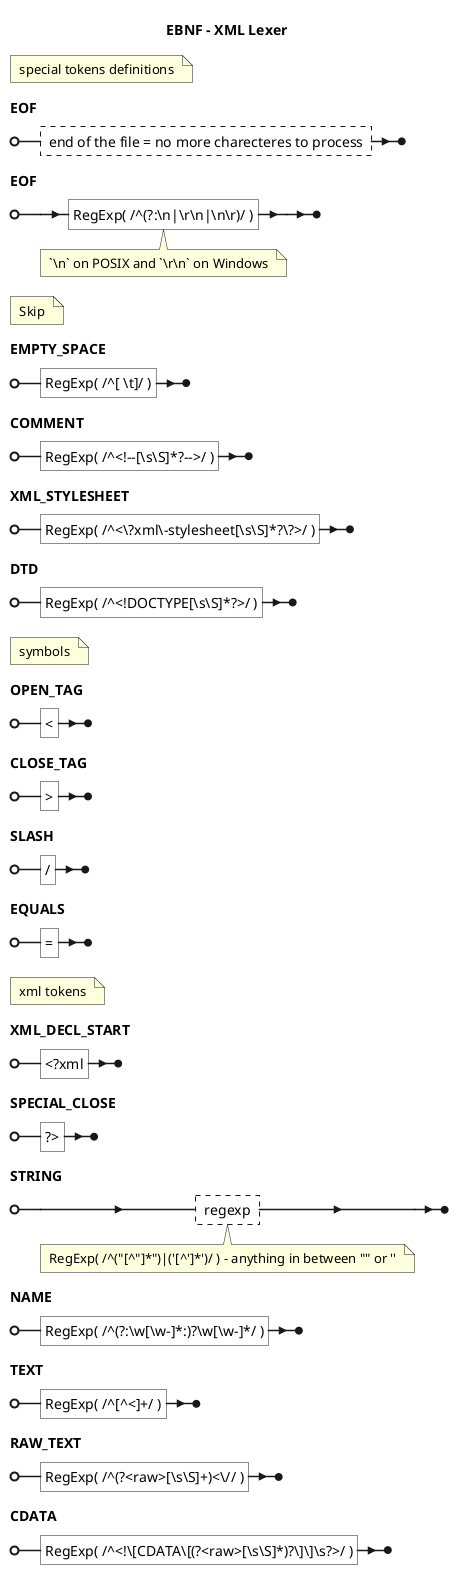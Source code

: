 @startebnf
title EBNF - XML Lexer

(* special tokens definitions *)

EOF = ? end of the file = no more charecteres to process ? ;

EOF = "RegExp( /^(?:\n|\r\n|\n\r)/ )" (* `\\n` on POSIX and `\\r\\n` on Windows *) ;

(* Skip *)

EMPTY_SPACE = "RegExp( /^[ \t]/ )" ;

COMMENT = "RegExp( /^<!--[\s\S]*?-->/ )" ;

XML_STYLESHEET = "RegExp( /^<\?xml\-stylesheet[\s\S]*?\?>/ )" ;

DTD =  "RegExp( /^<!DOCTYPE[\s\S]*?>/ )" ;


(* symbols *)

OPEN_TAG = "<" ;

CLOSE_TAG = ">" ;

SLASH = "/" ;

EQUALS = "=" ;


(* xml tokens *)

XML_DECL_START = "<?xml" ;

SPECIAL_CLOSE = "?>" ;

STRING = ? regexp ? (* RegExp( /^("[^"]*")|('[^']*')/ ) - anything in between "" or '' *) ;

NAME = "RegExp( /^(?:\w[\w-]*:)?\w[\w-]*/ )" ;

TEXT = "RegExp( /^[^<]+/ )" ;

RAW_TEXT = "RegExp( /^(?<raw>[\s\S]+)<\// )" ;

CDATA = "RegExp( /^<!\[CDATA\[(?<raw>[\s\S]*)?\]\]\s?>/ )" ;

@endebnf